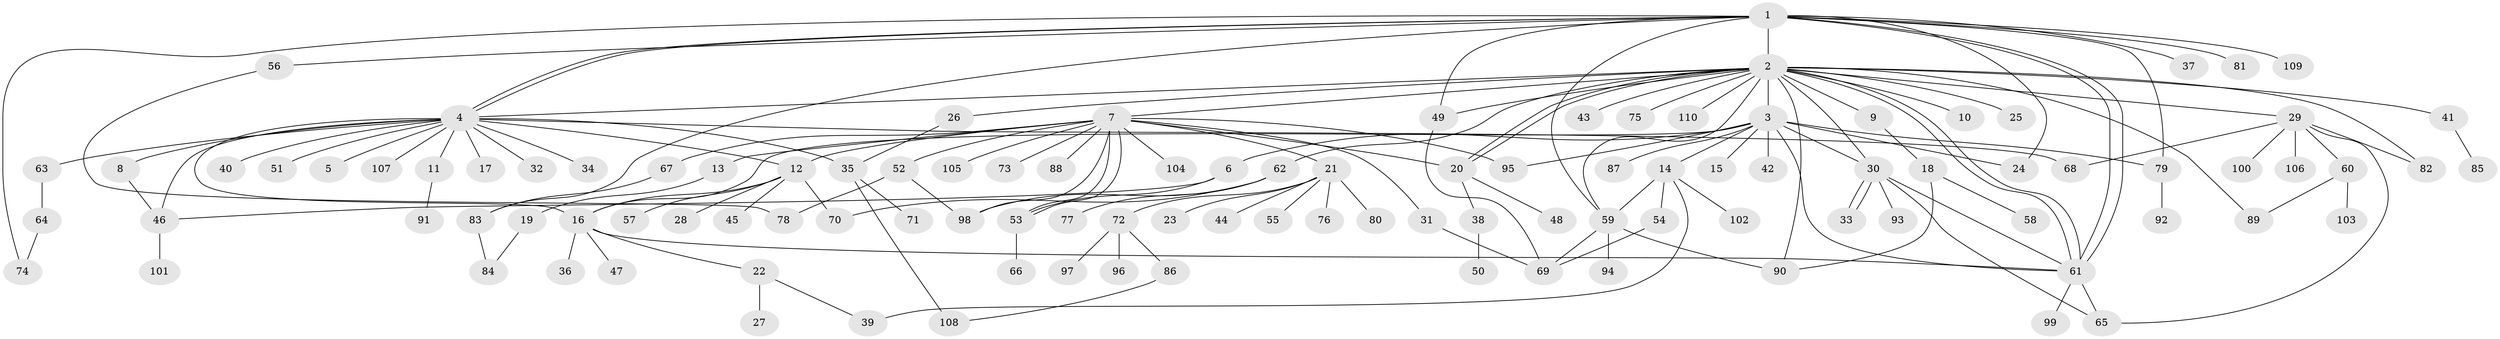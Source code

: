 // coarse degree distribution, {15: 0.024096385542168676, 22: 0.012048192771084338, 11: 0.012048192771084338, 16: 0.012048192771084338, 1: 0.5060240963855421, 4: 0.024096385542168676, 3: 0.07228915662650602, 2: 0.2289156626506024, 6: 0.04819277108433735, 5: 0.03614457831325301, 9: 0.024096385542168676}
// Generated by graph-tools (version 1.1) at 2025/41/03/06/25 10:41:44]
// undirected, 110 vertices, 154 edges
graph export_dot {
graph [start="1"]
  node [color=gray90,style=filled];
  1;
  2;
  3;
  4;
  5;
  6;
  7;
  8;
  9;
  10;
  11;
  12;
  13;
  14;
  15;
  16;
  17;
  18;
  19;
  20;
  21;
  22;
  23;
  24;
  25;
  26;
  27;
  28;
  29;
  30;
  31;
  32;
  33;
  34;
  35;
  36;
  37;
  38;
  39;
  40;
  41;
  42;
  43;
  44;
  45;
  46;
  47;
  48;
  49;
  50;
  51;
  52;
  53;
  54;
  55;
  56;
  57;
  58;
  59;
  60;
  61;
  62;
  63;
  64;
  65;
  66;
  67;
  68;
  69;
  70;
  71;
  72;
  73;
  74;
  75;
  76;
  77;
  78;
  79;
  80;
  81;
  82;
  83;
  84;
  85;
  86;
  87;
  88;
  89;
  90;
  91;
  92;
  93;
  94;
  95;
  96;
  97;
  98;
  99;
  100;
  101;
  102;
  103;
  104;
  105;
  106;
  107;
  108;
  109;
  110;
  1 -- 2;
  1 -- 4;
  1 -- 4;
  1 -- 24;
  1 -- 37;
  1 -- 49;
  1 -- 56;
  1 -- 59;
  1 -- 61;
  1 -- 61;
  1 -- 74;
  1 -- 79;
  1 -- 81;
  1 -- 83;
  1 -- 109;
  2 -- 3;
  2 -- 4;
  2 -- 7;
  2 -- 9;
  2 -- 10;
  2 -- 20;
  2 -- 20;
  2 -- 25;
  2 -- 26;
  2 -- 29;
  2 -- 30;
  2 -- 41;
  2 -- 43;
  2 -- 49;
  2 -- 59;
  2 -- 61;
  2 -- 61;
  2 -- 62;
  2 -- 75;
  2 -- 82;
  2 -- 89;
  2 -- 90;
  2 -- 110;
  3 -- 6;
  3 -- 14;
  3 -- 15;
  3 -- 16;
  3 -- 24;
  3 -- 30;
  3 -- 42;
  3 -- 61;
  3 -- 79;
  3 -- 87;
  3 -- 95;
  4 -- 5;
  4 -- 8;
  4 -- 11;
  4 -- 12;
  4 -- 16;
  4 -- 17;
  4 -- 32;
  4 -- 34;
  4 -- 35;
  4 -- 40;
  4 -- 46;
  4 -- 51;
  4 -- 63;
  4 -- 68;
  4 -- 107;
  6 -- 46;
  6 -- 53;
  7 -- 12;
  7 -- 13;
  7 -- 20;
  7 -- 21;
  7 -- 31;
  7 -- 52;
  7 -- 53;
  7 -- 53;
  7 -- 67;
  7 -- 73;
  7 -- 88;
  7 -- 95;
  7 -- 98;
  7 -- 104;
  7 -- 105;
  8 -- 46;
  9 -- 18;
  11 -- 91;
  12 -- 16;
  12 -- 28;
  12 -- 45;
  12 -- 57;
  12 -- 70;
  13 -- 19;
  14 -- 39;
  14 -- 54;
  14 -- 59;
  14 -- 102;
  16 -- 22;
  16 -- 36;
  16 -- 47;
  16 -- 61;
  18 -- 58;
  18 -- 90;
  19 -- 84;
  20 -- 38;
  20 -- 48;
  21 -- 23;
  21 -- 44;
  21 -- 55;
  21 -- 72;
  21 -- 76;
  21 -- 80;
  22 -- 27;
  22 -- 39;
  26 -- 35;
  29 -- 60;
  29 -- 65;
  29 -- 68;
  29 -- 82;
  29 -- 100;
  29 -- 106;
  30 -- 33;
  30 -- 33;
  30 -- 61;
  30 -- 65;
  30 -- 93;
  31 -- 69;
  35 -- 71;
  35 -- 108;
  38 -- 50;
  41 -- 85;
  46 -- 101;
  49 -- 69;
  52 -- 78;
  52 -- 98;
  53 -- 66;
  54 -- 69;
  56 -- 78;
  59 -- 69;
  59 -- 90;
  59 -- 94;
  60 -- 89;
  60 -- 103;
  61 -- 65;
  61 -- 99;
  62 -- 70;
  62 -- 77;
  62 -- 98;
  63 -- 64;
  64 -- 74;
  67 -- 83;
  72 -- 86;
  72 -- 96;
  72 -- 97;
  79 -- 92;
  83 -- 84;
  86 -- 108;
}
